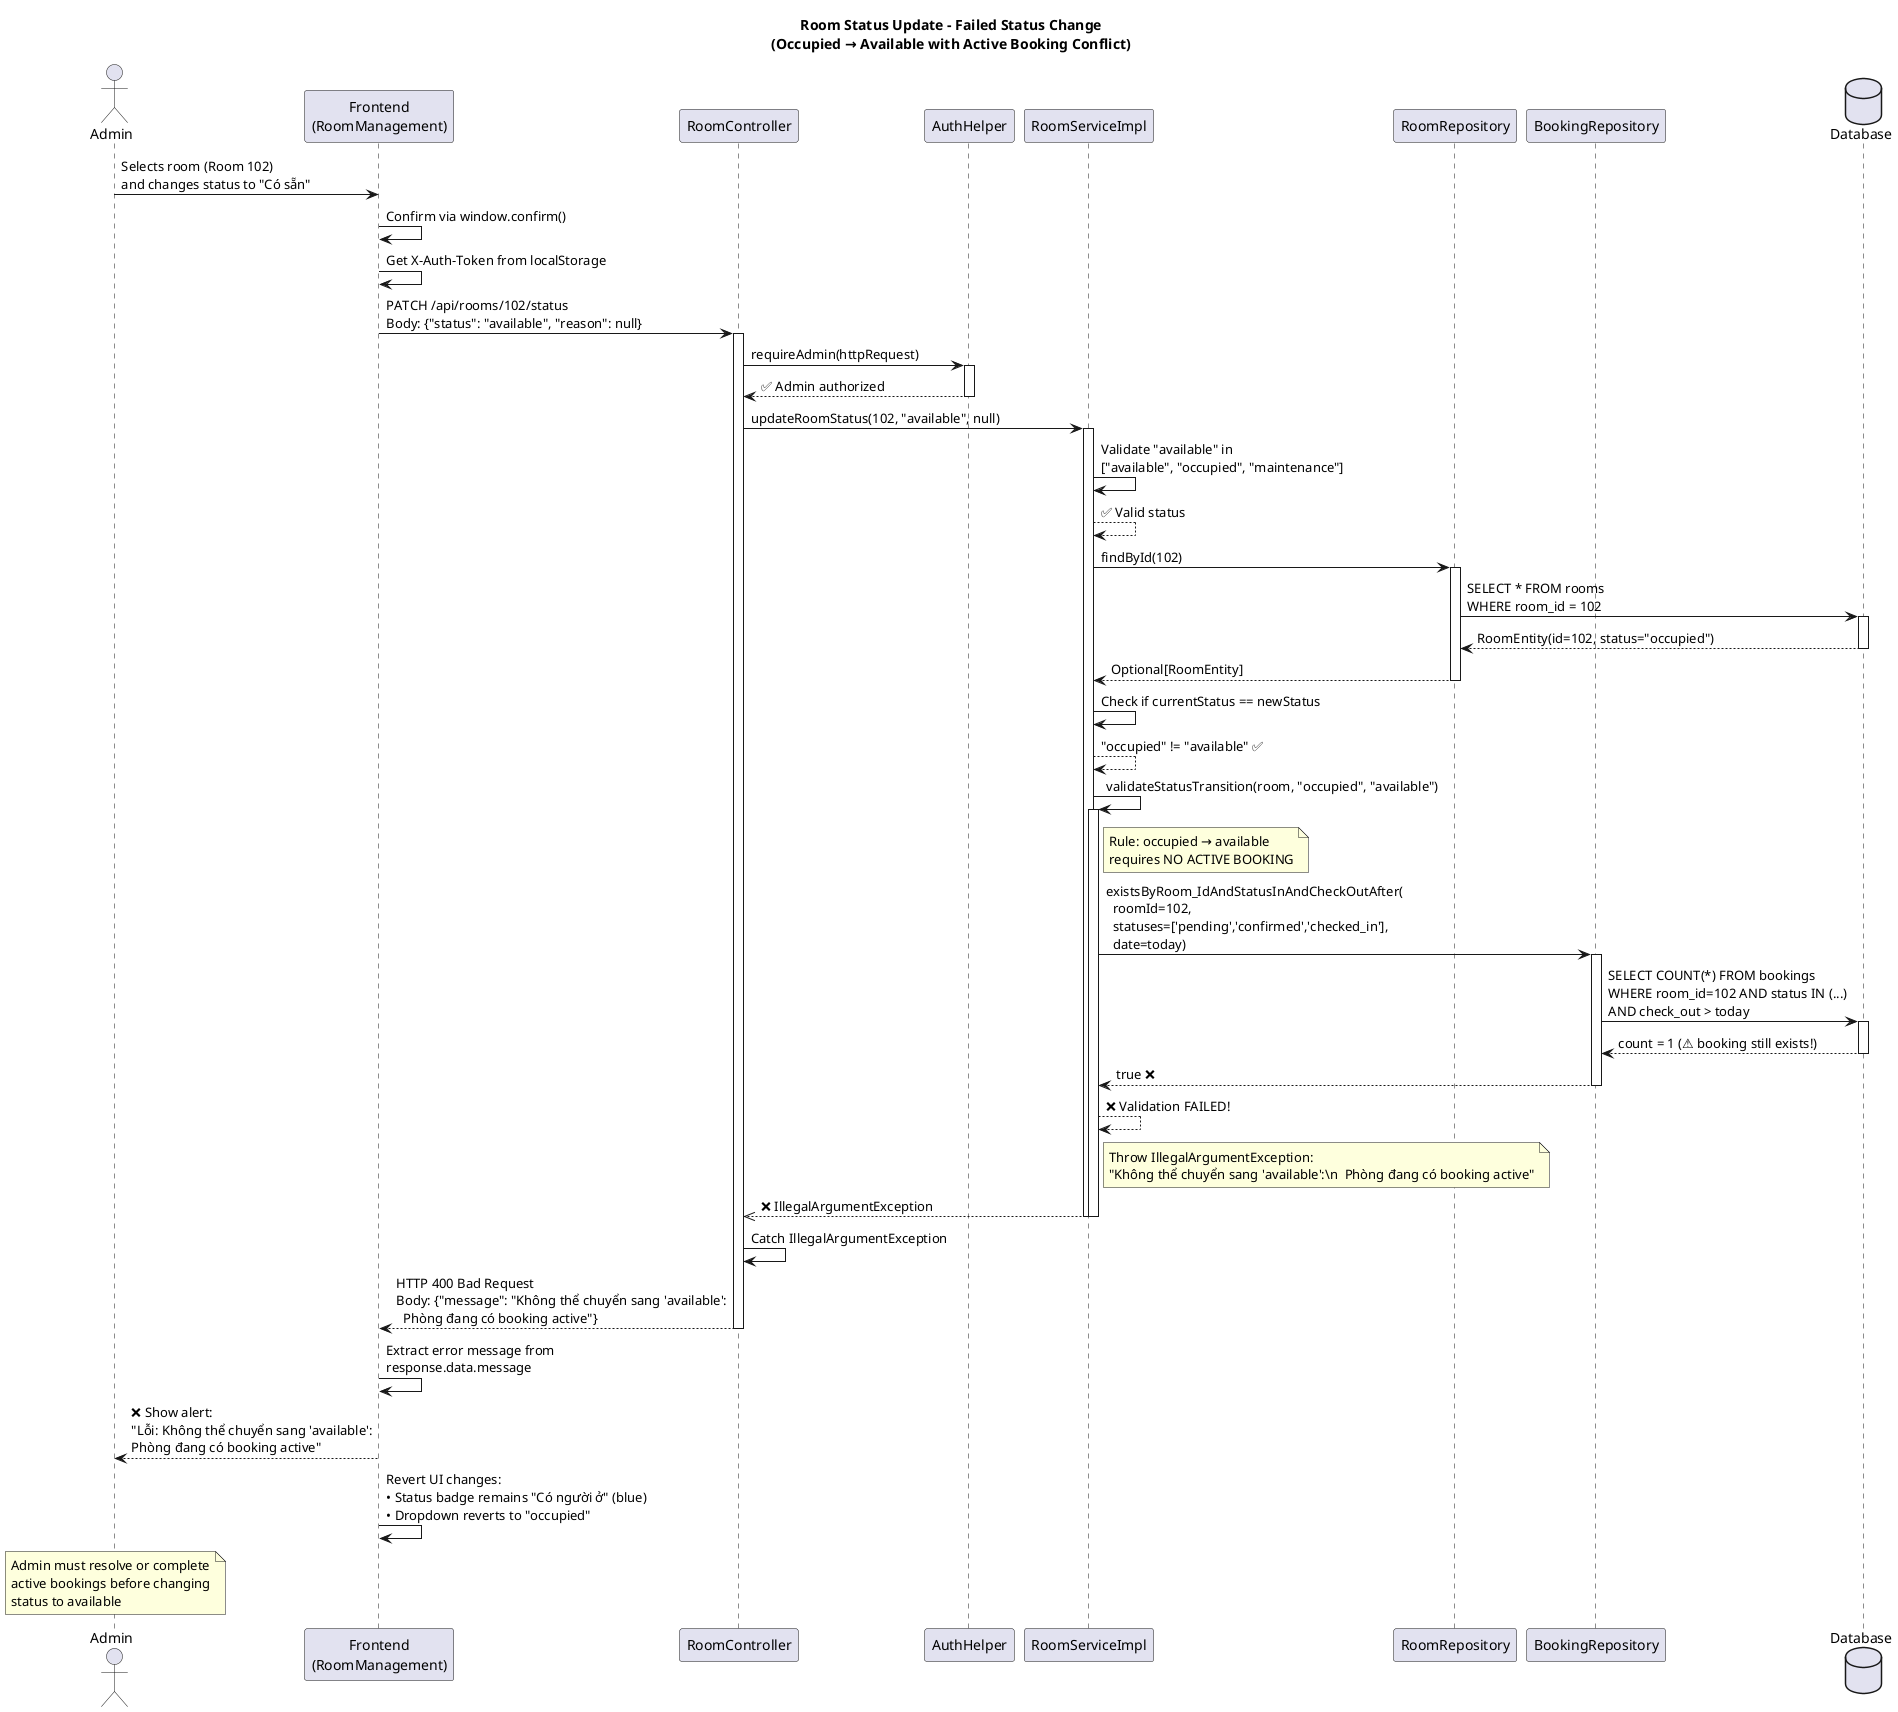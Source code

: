 @startuml room_status_update_sequence_failure

' Room Status Update - Failed Update (Occupied → Available with Active Booking)
title Room Status Update - Failed Status Change\n(Occupied → Available with Active Booking Conflict)

actor Admin
participant "Frontend\n(RoomManagement)" as Frontend
participant "RoomController" as Controller
participant "AuthHelper" as Auth
participant "RoomServiceImpl" as Service
participant "RoomRepository" as RoomRepo
participant "BookingRepository" as BookingRepo
database "Database" as DB

Admin -> Frontend: Selects room (Room 102)\nand changes status to "Có sẵn"
Frontend -> Frontend: Confirm via window.confirm()
Frontend -> Frontend: Get X-Auth-Token from localStorage

Frontend -> Controller: PATCH /api/rooms/102/status\nBody: {"status": "available", "reason": null}
activate Controller

Controller -> Auth: requireAdmin(httpRequest)
activate Auth
Auth --> Controller: ✅ Admin authorized
deactivate Auth

Controller -> Service: updateRoomStatus(102, "available", null)
activate Service

Service -> Service: Validate "available" in\n["available", "occupied", "maintenance"]
Service --> Service: ✅ Valid status

Service -> RoomRepo: findById(102)
activate RoomRepo
RoomRepo -> DB: SELECT * FROM rooms\nWHERE room_id = 102
activate DB
DB --> RoomRepo: RoomEntity(id=102, status="occupied")
deactivate DB
RoomRepo --> Service: Optional[RoomEntity]
deactivate RoomRepo

Service -> Service: Check if currentStatus == newStatus
Service --> Service: "occupied" != "available" ✅

Service -> Service: validateStatusTransition(room, "occupied", "available")
activate Service

note right of Service
  Rule: occupied → available
  requires NO ACTIVE BOOKING
end note

Service -> BookingRepo: existsByRoom_IdAndStatusInAndCheckOutAfter(\n  roomId=102,\n  statuses=['pending','confirmed','checked_in'],\n  date=today)
activate BookingRepo
BookingRepo -> DB: SELECT COUNT(*) FROM bookings\nWHERE room_id=102 AND status IN (...)\nAND check_out > today
activate DB
DB --> BookingRepo: count = 1 (⚠️ booking still exists!)
deactivate DB
BookingRepo --> Service: true ❌
deactivate BookingRepo

Service --> Service: ❌ Validation FAILED!
note right of Service
  Throw IllegalArgumentException:
  "Không thể chuyển sang 'available':\n  Phòng đang có booking active"
end note

Service -->> Controller: ❌ IllegalArgumentException
deactivate Service
deactivate Service

Controller -> Controller: Catch IllegalArgumentException

Controller --> Frontend: HTTP 400 Bad Request\nBody: {"message": "Không thể chuyển sang 'available':\n  Phòng đang có booking active"}
deactivate Controller

Frontend -> Frontend: Extract error message from\nresponse.data.message

Frontend --> Admin: ❌ Show alert:\n"Lỗi: Không thể chuyển sang 'available':\nPhòng đang có booking active"

Frontend -> Frontend: Revert UI changes:\n• Status badge remains "Có người ở" (blue)\n• Dropdown reverts to "occupied"

note over Admin
  Admin must resolve or complete
  active bookings before changing
  status to available
end note

@enduml

